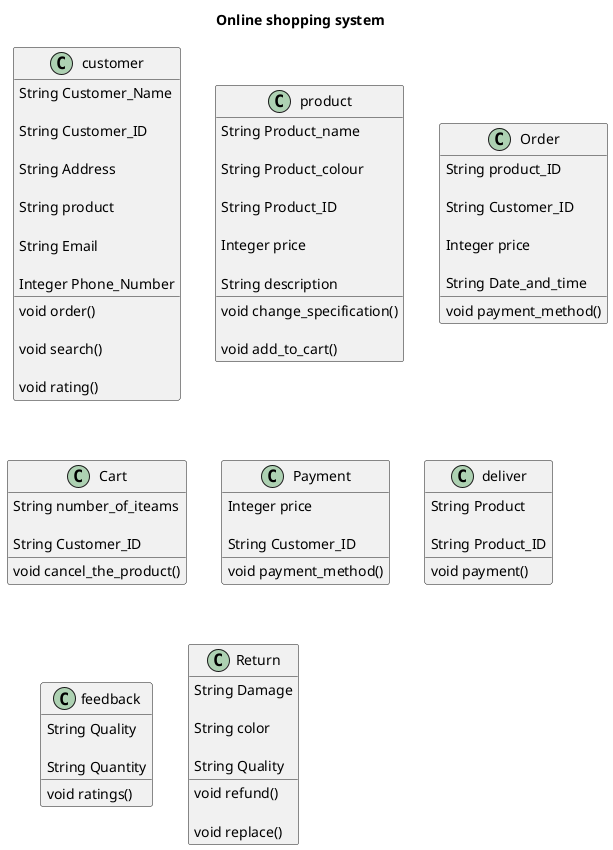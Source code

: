 @startuml

title Online shopping system

class "customer" as class1

class "product" as class2

class "Order" as class3

class "Cart" as class4

class "Payment" as class5

class "deliver" as class6

class "feedback" as class7

class "Return" as class8

class class1{

    String Customer_Name

    String Customer_ID

    String Address

    String product

    String Email

    Integer Phone_Number

    void order()

    void search()

    void rating()

}

class class2{

    String Product_name

    String Product_colour

    String Product_ID

    Integer price

    String description

    void change_specification()

    void add_to_cart()

 

 

}

class class3{

    String product_ID

    String Customer_ID

    Integer price

    String Date_and_time

    void payment_method()

 

}

class class4{

    String number_of_iteams

    String Customer_ID

    void cancel_the_product()

}

class class5{

    Integer price

    String Customer_ID

    void payment_method()

}

class class6{

    String Product

    String Product_ID

    void payment()

}

class class7{

    String Quality

    String Quantity

    void ratings()

}

class class8{

    String Damage

    String color

    String Quality

    void refund()

    void replace()

}

@enduml